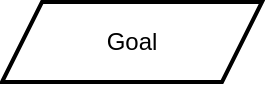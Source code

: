 <mxfile version="24.6.4" type="device">
  <diagram name="Page-1" id="iE0h_F90TXYF1HSEsnaa">
    <mxGraphModel dx="1183" dy="677" grid="1" gridSize="10" guides="1" tooltips="1" connect="1" arrows="1" fold="1" page="1" pageScale="1" pageWidth="850" pageHeight="1100" math="0" shadow="0">
      <root>
        <mxCell id="0" />
        <mxCell id="1" parent="0" />
        <mxCell id="lJTU1xj_GT6UDRZQ2F91-1" value="Goal" style="shape=parallelogram;perimeter=parallelogramPerimeter;whiteSpace=wrap;html=1;fixedSize=1;strokeWidth=2;" vertex="1" parent="1">
          <mxGeometry x="380" y="50" width="130" height="40" as="geometry" />
        </mxCell>
      </root>
    </mxGraphModel>
  </diagram>
</mxfile>
